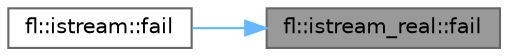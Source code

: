 digraph "fl::istream_real::fail"
{
 // INTERACTIVE_SVG=YES
 // LATEX_PDF_SIZE
  bgcolor="transparent";
  edge [fontname=Helvetica,fontsize=10,labelfontname=Helvetica,labelfontsize=10];
  node [fontname=Helvetica,fontsize=10,shape=box,height=0.2,width=0.4];
  rankdir="RL";
  Node1 [id="Node000001",label="fl::istream_real::fail",height=0.2,width=0.4,color="gray40", fillcolor="grey60", style="filled", fontcolor="black",tooltip=" "];
  Node1 -> Node2 [id="edge1_Node000001_Node000002",dir="back",color="steelblue1",style="solid",tooltip=" "];
  Node2 [id="Node000002",label="fl::istream::fail",height=0.2,width=0.4,color="grey40", fillcolor="white", style="filled",URL="$de/def/classfl_1_1istream_a774ad18f6692aa30f7e7cc0c3c7b1cf6.html#a774ad18f6692aa30f7e7cc0c3c7b1cf6",tooltip=" "];
}

